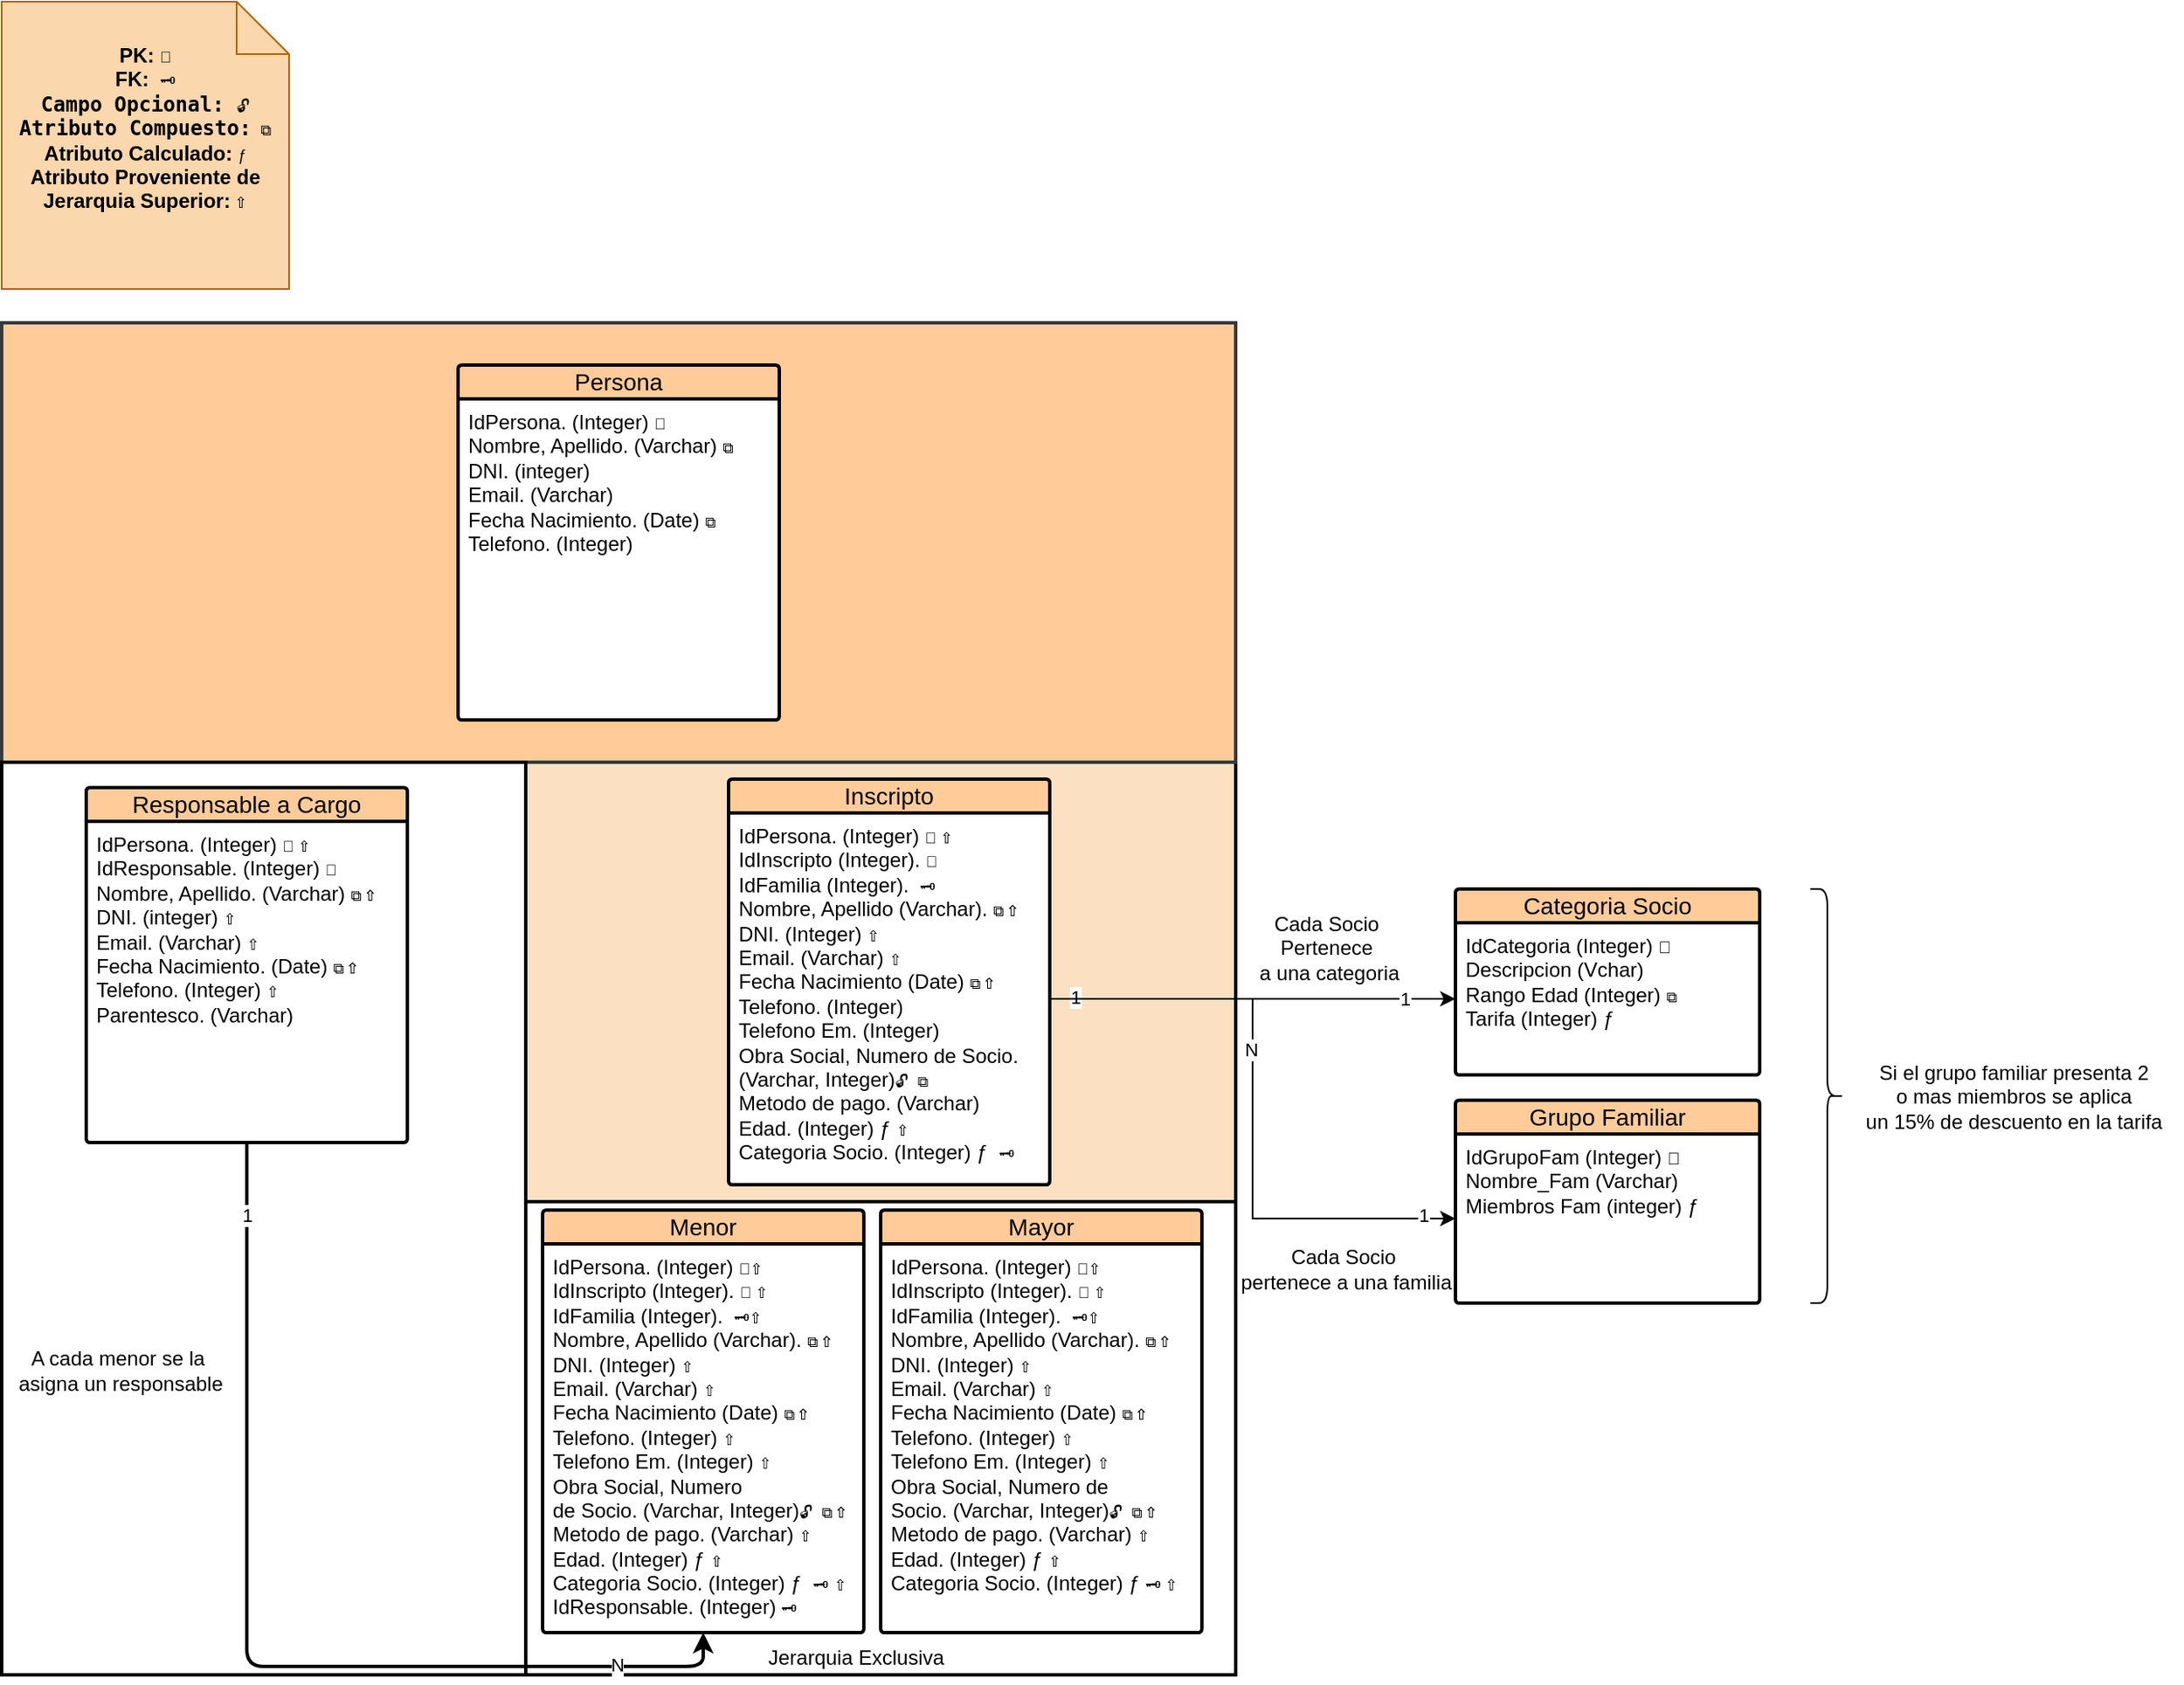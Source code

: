 <mxfile version="27.0.2">
  <diagram name="Página-1" id="DZx7SK09K_esOjIXITz1">
    <mxGraphModel dx="1992" dy="2072" grid="1" gridSize="10" guides="1" tooltips="1" connect="1" arrows="1" fold="1" page="1" pageScale="1" pageWidth="1200" pageHeight="1600" math="0" shadow="0">
      <root>
        <mxCell id="0" />
        <mxCell id="1" parent="0" />
        <mxCell id="yBrq36ba2T_x7bs6eCfU-69" value="" style="rounded=0;whiteSpace=wrap;html=1;fillColor=light-dark(#fbe1c1, #4b2d08);strokeColor=default;strokeWidth=2;" vertex="1" parent="1">
          <mxGeometry x="-150" y="-70" width="420" height="480" as="geometry" />
        </mxCell>
        <mxCell id="yBrq36ba2T_x7bs6eCfU-34" value="&lt;div&gt;&lt;b&gt;PK:&amp;nbsp;&lt;/b&gt;&lt;span style=&quot;font-size: 9px; text-align: left;&quot;&gt;🔑&lt;/span&gt;&lt;b&gt;&lt;br&gt;FK:&amp;nbsp;&lt;/b&gt;&lt;span style=&quot;background-color: transparent; color: light-dark(rgb(0, 0, 0), rgb(255, 255, 255)); text-align: left;&quot;&gt;&amp;nbsp;&lt;/span&gt;&lt;span style=&quot;background-color: transparent; color: light-dark(rgb(0, 0, 0), rgb(255, 255, 255)); text-wrap-mode: nowrap;&quot;&gt;&lt;font style=&quot;font-size: 9px;&quot;&gt;🗝️&lt;/font&gt;&lt;/span&gt;&lt;/div&gt;&lt;div&gt;&lt;span style=&quot;font-family: monospace;&quot;&gt;&lt;font&gt;&lt;b&gt;Campo Opcional:&amp;nbsp;&lt;/b&gt;&lt;/font&gt;&lt;font style=&quot;font-size: 9px;&quot;&gt;🔓&lt;/font&gt;&lt;/span&gt;&lt;span style=&quot;background-color: transparent; color: light-dark(rgb(0, 0, 0), rgb(255, 255, 255)); text-wrap-mode: nowrap;&quot;&gt;&lt;font style=&quot;font-size: 9px;&quot;&gt;&lt;/font&gt;&lt;/span&gt;&lt;/div&gt;&lt;div&gt;&lt;span style=&quot;font-family: monospace;&quot;&gt;&lt;b&gt;&lt;font&gt;Atributo Compuesto:&lt;/font&gt;&lt;font style=&quot;font-size: 9px;&quot;&gt;&amp;nbsp;&lt;/font&gt;&lt;/b&gt;&lt;/span&gt;&lt;span style=&quot;background-color: transparent; color: light-dark(rgb(0, 0, 0), rgb(255, 255, 255));&quot;&gt;&lt;font style=&quot;font-size: 9px;&quot;&gt;⧉&lt;/font&gt;&lt;/span&gt;&lt;/div&gt;&lt;div&gt;&lt;span style=&quot;background-color: transparent; color: light-dark(rgb(0, 0, 0), rgb(255, 255, 255));&quot;&gt;&lt;font&gt;&lt;b&gt;Atributo Calculado:&amp;nbsp;&lt;/b&gt;&lt;/font&gt;&lt;/span&gt;&lt;span style=&quot;background-color: transparent; color: light-dark(rgb(0, 0, 0), rgb(255, 255, 255));&quot;&gt;&lt;font style=&quot;font-size: 9px;&quot;&gt;ƒ&lt;/font&gt;&lt;/span&gt;&lt;/div&gt;&lt;div&gt;&lt;span style=&quot;background-color: transparent; color: light-dark(rgb(0, 0, 0), rgb(255, 255, 255));&quot;&gt;&lt;font&gt;&lt;b&gt;Atributo Proveniente de Jerarquia Superior:&lt;/b&gt;&lt;/font&gt;&lt;font style=&quot;font-size: 9px;&quot;&gt;&amp;nbsp;&lt;/font&gt;&lt;/span&gt;&lt;span style=&quot;background-color: transparent; color: light-dark(rgb(0, 0, 0), rgb(255, 255, 255));&quot;&gt;&lt;font style=&quot;font-size: 9px;&quot;&gt;⇧&lt;/font&gt;&lt;/span&gt;&lt;/div&gt;&lt;div&gt;&lt;table&gt;&lt;tbody&gt;&lt;tr data-end=&quot;868&quot; data-start=&quot;762&quot;&gt;&lt;td data-col-size=&quot;sm&quot; data-end=&quot;773&quot; data-start=&quot;762&quot;&gt;&lt;br&gt;&lt;/td&gt;&lt;/tr&gt;&lt;/tbody&gt;&lt;/table&gt;&lt;/div&gt;" style="shape=note;size=31;whiteSpace=wrap;html=1;fillColor=#fad7ac;strokeColor=#b46504;" vertex="1" parent="1">
          <mxGeometry x="-460" y="-520" width="170" height="170" as="geometry" />
        </mxCell>
        <mxCell id="yBrq36ba2T_x7bs6eCfU-58" value="Categoria Socio" style="swimlane;childLayout=stackLayout;horizontal=1;startSize=20;horizontalStack=0;rounded=1;fontSize=14;fontStyle=0;strokeWidth=2;resizeParent=0;resizeLast=1;shadow=0;dashed=0;align=center;arcSize=4;whiteSpace=wrap;html=1;perimeterSpacing=0;strokeColor=#000000;fillColor=#FFCC99;fillStyle=auto;gradientColor=none;swimlaneFillColor=#FFFFFF;" vertex="1" parent="1">
          <mxGeometry x="400" y="5" width="180" height="110" as="geometry" />
        </mxCell>
        <mxCell id="yBrq36ba2T_x7bs6eCfU-59" value="&lt;div&gt;IdCategoria (Integer)&amp;nbsp;&lt;span style=&quot;background-color: transparent; color: light-dark(rgb(0, 0, 0), rgb(255, 255, 255));&quot;&gt;&lt;font style=&quot;font-size: 10px;&quot;&gt;🔑&lt;/font&gt;&lt;/span&gt;&lt;/div&gt;&lt;div&gt;&lt;span style=&quot;background-color: transparent; color: light-dark(rgb(0, 0, 0), rgb(255, 255, 255));&quot;&gt;&lt;font&gt;Descripcion (Vchar)&lt;/font&gt;&lt;/span&gt;&lt;/div&gt;&lt;div&gt;&lt;span style=&quot;background-color: transparent; color: light-dark(rgb(0, 0, 0), rgb(255, 255, 255));&quot;&gt;&lt;font&gt;Rango Edad (Integer)&amp;nbsp;&lt;/font&gt;&lt;/span&gt;&lt;span style=&quot;font-size: 9px; text-align: center; background-color: transparent; color: light-dark(rgb(0, 0, 0), rgb(255, 255, 255));&quot;&gt;⧉&lt;/span&gt;&lt;/div&gt;&lt;div&gt;&lt;span style=&quot;text-align: center; background-color: transparent; color: light-dark(rgb(0, 0, 0), rgb(255, 255, 255));&quot;&gt;&lt;font&gt;Tarifa (Integer)&amp;nbsp;&lt;/font&gt;&lt;/span&gt;&lt;span style=&quot;background-color: transparent; color: light-dark(rgb(0, 0, 0), rgb(255, 255, 255));&quot;&gt;ƒ&amp;nbsp;&lt;/span&gt;&lt;span style=&quot;background-color: transparent; color: light-dark(rgb(0, 0, 0), rgb(255, 255, 255));&quot;&gt;&amp;nbsp;&lt;/span&gt;&lt;/div&gt;" style="align=left;strokeColor=none;fillColor=none;spacingLeft=4;spacingRight=4;fontSize=12;verticalAlign=top;resizable=0;rotatable=0;part=1;html=1;whiteSpace=wrap;" vertex="1" parent="yBrq36ba2T_x7bs6eCfU-58">
          <mxGeometry y="20" width="180" height="90" as="geometry" />
        </mxCell>
        <mxCell id="yBrq36ba2T_x7bs6eCfU-31" value="Inscripto" style="swimlane;childLayout=stackLayout;horizontal=1;startSize=20;horizontalStack=0;rounded=1;fontSize=14;fontStyle=0;strokeWidth=2;resizeParent=0;resizeLast=1;shadow=0;dashed=0;align=center;arcSize=4;whiteSpace=wrap;html=1;perimeterSpacing=0;strokeColor=#000000;fillColor=#FFCC99;fillStyle=auto;gradientColor=none;swimlaneFillColor=#FFFFFF;" vertex="1" parent="1">
          <mxGeometry x="-30" y="-60" width="190" height="240" as="geometry" />
        </mxCell>
        <mxCell id="yBrq36ba2T_x7bs6eCfU-32" value="&lt;div style=&quot;&quot;&gt;IdPersona. (Integer)&lt;b&gt;&amp;nbsp;&lt;/b&gt;&lt;span style=&quot;color: light-dark(rgb(0, 0, 0), rgb(255, 255, 255)); background-color: transparent; font-size: 9px;&quot;&gt;🔑&amp;nbsp;&lt;/span&gt;&lt;span style=&quot;background-color: transparent; color: light-dark(rgb(0, 0, 0), rgb(255, 255, 255));&quot;&gt;&lt;/span&gt;&lt;span style=&quot;font-size: 9px; text-align: center; background-color: transparent; color: light-dark(rgb(0, 0, 0), rgb(255, 255, 255));&quot;&gt;⇧&lt;/span&gt;&lt;/div&gt;&lt;div style=&quot;&quot;&gt;&lt;span style=&quot;background-color: transparent; color: light-dark(rgb(0, 0, 0), rgb(255, 255, 255));&quot;&gt;IdInscripto (Integer)&lt;/span&gt;&lt;span style=&quot;background-color: transparent; color: light-dark(rgb(0, 0, 0), rgb(255, 255, 255));&quot;&gt;.&amp;nbsp;&lt;/span&gt;&lt;font style=&quot;background-color: transparent; color: light-dark(rgb(0, 0, 0), rgb(255, 255, 255)); font-size: 9px;&quot;&gt;🔑&lt;/font&gt;&lt;/div&gt;&lt;div style=&quot;&quot;&gt;&lt;font style=&quot;background-color: transparent; color: light-dark(rgb(0, 0, 0), rgb(255, 255, 255));&quot;&gt;IdFamilia (Integer).&amp;nbsp;&lt;/font&gt;&lt;span style=&quot;background-color: transparent; color: light-dark(rgb(0, 0, 0), rgb(255, 255, 255));&quot;&gt;&amp;nbsp;&lt;/span&gt;&lt;span style=&quot;background-color: transparent; color: light-dark(rgb(0, 0, 0), rgb(255, 255, 255)); text-wrap-mode: nowrap; text-align: center;&quot;&gt;&lt;font style=&quot;font-size: 9px;&quot;&gt;🗝️&lt;/font&gt;&lt;/span&gt;&lt;/div&gt;Nombre, Apellido (Varchar).&amp;nbsp;&lt;span style=&quot;font-size: 9px; text-align: center;&quot;&gt;⧉&amp;nbsp;&lt;/span&gt;&lt;span style=&quot;font-size: 9px; text-align: center;&quot;&gt;⇧&lt;/span&gt;&lt;div&gt;DNI. (Integer)&amp;nbsp;&lt;span style=&quot;font-size: 9px; text-align: center; background-color: transparent; color: light-dark(rgb(0, 0, 0), rgb(255, 255, 255));&quot;&gt;⇧&lt;/span&gt;&lt;/div&gt;&lt;div&gt;Email. (Varchar)&amp;nbsp;&lt;span style=&quot;font-size: 9px; text-align: center; background-color: transparent; color: light-dark(rgb(0, 0, 0), rgb(255, 255, 255));&quot;&gt;⇧&lt;/span&gt;&lt;/div&gt;&lt;div&gt;Fecha Nacimiento (Date)&amp;nbsp;&lt;span style=&quot;font-size: 9px; text-align: center; background-color: transparent; color: light-dark(rgb(0, 0, 0), rgb(255, 255, 255));&quot;&gt;⧉&amp;nbsp;&lt;/span&gt;&lt;span style=&quot;font-size: 9px; text-align: center; background-color: transparent; color: light-dark(rgb(0, 0, 0), rgb(255, 255, 255));&quot;&gt;⇧&lt;/span&gt;&lt;/div&gt;&lt;div&gt;Telefono. (Integer)&lt;br&gt;Telefono Em. (Integer)&amp;nbsp;&lt;/div&gt;&lt;div&gt;Obra Social, Numero de Socio. (Varchar, Integer)&lt;span style=&quot;font-family: monospace; font-size: 9px; text-align: center; background-color: transparent; color: light-dark(rgb(0, 0, 0), rgb(255, 255, 255));&quot;&gt;🔓&amp;nbsp;&lt;/span&gt;&lt;span style=&quot;font-size: 9px; text-align: center; background-color: transparent; color: light-dark(rgb(0, 0, 0), rgb(255, 255, 255));&quot;&gt;⧉&amp;nbsp;&lt;/span&gt;&lt;/div&gt;&lt;div&gt;Metodo de pago. (Varchar)&amp;nbsp;&lt;/div&gt;&lt;div&gt;Edad. (Integer)&amp;nbsp;&lt;span style=&quot;background-color: transparent; color: light-dark(rgb(0, 0, 0), rgb(255, 255, 255));&quot;&gt;ƒ&amp;nbsp;&lt;/span&gt;&lt;span style=&quot;font-size: 9px; text-align: center; background-color: transparent; color: light-dark(rgb(0, 0, 0), rgb(255, 255, 255));&quot;&gt;⇧&lt;/span&gt;&lt;/div&gt;&lt;div&gt;Categoria Socio. (Integer)&amp;nbsp;&lt;span style=&quot;background-color: transparent; color: light-dark(rgb(0, 0, 0), rgb(255, 255, 255));&quot;&gt;ƒ&amp;nbsp;&lt;/span&gt;&lt;span style=&quot;background-color: transparent; color: light-dark(rgb(0, 0, 0), rgb(255, 255, 255));&quot;&gt;&amp;nbsp;&lt;/span&gt;&lt;span style=&quot;background-color: transparent; color: light-dark(rgb(0, 0, 0), rgb(255, 255, 255)); text-wrap-mode: nowrap; text-align: center;&quot;&gt;&lt;font style=&quot;font-size: 9px;&quot;&gt;🗝️&lt;/font&gt;&lt;/span&gt;&lt;/div&gt;&lt;div&gt;&lt;br&gt;&lt;/div&gt;&lt;div&gt;&lt;br&gt;&lt;/div&gt;" style="align=left;strokeColor=none;fillColor=none;spacingLeft=4;spacingRight=4;fontSize=12;verticalAlign=top;resizable=0;rotatable=0;part=1;html=1;whiteSpace=wrap;" vertex="1" parent="yBrq36ba2T_x7bs6eCfU-31">
          <mxGeometry y="20" width="190" height="220" as="geometry" />
        </mxCell>
        <mxCell id="yBrq36ba2T_x7bs6eCfU-71" value="" style="rounded=0;whiteSpace=wrap;html=1;strokeWidth=2;perimeterSpacing=0;" vertex="1" parent="1">
          <mxGeometry x="-150" y="190" width="420" height="280" as="geometry" />
        </mxCell>
        <mxCell id="yBrq36ba2T_x7bs6eCfU-72" value="Menor" style="swimlane;childLayout=stackLayout;horizontal=1;startSize=20;horizontalStack=0;rounded=1;fontSize=14;fontStyle=0;strokeWidth=2;resizeParent=0;resizeLast=1;shadow=0;dashed=0;align=center;arcSize=4;whiteSpace=wrap;html=1;perimeterSpacing=0;strokeColor=#000000;fillColor=#FFCC99;fillStyle=auto;gradientColor=none;swimlaneFillColor=#FFFFFF;" vertex="1" parent="1">
          <mxGeometry x="-140" y="195" width="190" height="250" as="geometry" />
        </mxCell>
        <mxCell id="yBrq36ba2T_x7bs6eCfU-73" value="&lt;div&gt;IdPersona. (Integer)&lt;b&gt;&amp;nbsp;&lt;/b&gt;&lt;span style=&quot;font-size: 9px; background-color: transparent; color: light-dark(rgb(0, 0, 0), rgb(255, 255, 255));&quot;&gt;🔑&lt;/span&gt;&lt;span style=&quot;background-color: transparent; color: light-dark(rgb(0, 0, 0), rgb(255, 255, 255)); font-size: 9px; text-align: center;&quot;&gt;⇧&lt;/span&gt;&lt;/div&gt;&lt;div&gt;&lt;span style=&quot;color: rgba(0, 0, 0, 0); font-family: monospace; font-size: 0px; text-wrap-mode: nowrap; background-color: transparent;&quot;&gt;%3CmxGraphModel%3E%3Croot%3E%3CmxCell%20id%3D%220%22%2F%3E%3CmxCell%20id%3D%221%22%20parent%3D%220%22%2F%3E%3CmxCell%20id%3D%222%22%20value%3D%22%22%20style%3D%22rounded%3D0%3BwhiteSpace%3Dwrap%3Bhtml%3D1%3B%22%20vertex%3D%221%22%20parent%3D%221%22%3E%3CmxGeometry%20x%3D%22310%22%20y%3D%22310%22%20width%3D%22190%22%20height%3D%2210%22%20as%3D%22geometry%22%2F%3E%3C%2FmxCell%3E%3C%2Froot%3E%3C%2FmxGraphModel%3&lt;/span&gt;&lt;span style=&quot;background-color: transparent; color: light-dark(rgb(0, 0, 0), rgb(255, 255, 255));&quot;&gt;IdInscripto (Integer)&lt;/span&gt;&lt;span style=&quot;background-color: transparent; color: light-dark(rgb(0, 0, 0), rgb(255, 255, 255));&quot;&gt;.&amp;nbsp;&lt;/span&gt;&lt;font style=&quot;background-color: transparent; color: light-dark(rgb(0, 0, 0), rgb(255, 255, 255)); font-size: 9px;&quot;&gt;🔑&amp;nbsp;&lt;/font&gt;&lt;span style=&quot;background-color: transparent; color: light-dark(rgb(0, 0, 0), rgb(255, 255, 255)); font-size: 9px; text-align: center;&quot;&gt;⇧&lt;/span&gt;&lt;/div&gt;&lt;div&gt;&lt;div&gt;&lt;font style=&quot;background-color: transparent; color: light-dark(rgb(0, 0, 0), rgb(255, 255, 255));&quot;&gt;IdFamilia (Integer).&amp;nbsp;&lt;/font&gt;&lt;span style=&quot;background-color: transparent; color: light-dark(rgb(0, 0, 0), rgb(255, 255, 255));&quot;&gt;&amp;nbsp;&lt;/span&gt;&lt;span style=&quot;background-color: transparent; color: light-dark(rgb(0, 0, 0), rgb(255, 255, 255)); text-wrap-mode: nowrap; text-align: center;&quot;&gt;&lt;font style=&quot;font-size: 9px;&quot;&gt;🗝️&lt;/font&gt;&lt;/span&gt;&lt;span style=&quot;font-size: 9px; text-align: center; background-color: transparent; color: light-dark(rgb(0, 0, 0), rgb(255, 255, 255));&quot;&gt;⇧&lt;/span&gt;&lt;/div&gt;&lt;/div&gt;Nombre, Apellido (Varchar).&amp;nbsp;&lt;span style=&quot;background-color: transparent; color: light-dark(rgb(0, 0, 0), rgb(255, 255, 255)); font-size: 9px; text-align: center;&quot;&gt;⧉&amp;nbsp;&lt;/span&gt;&lt;span style=&quot;background-color: transparent; color: light-dark(rgb(0, 0, 0), rgb(255, 255, 255)); font-size: 9px; text-align: center;&quot;&gt;⇧&lt;/span&gt;&lt;div&gt;&lt;div&gt;DNI. (Integer)&amp;nbsp;&lt;span style=&quot;font-size: 9px; text-align: center; background-color: transparent; color: light-dark(rgb(0, 0, 0), rgb(255, 255, 255));&quot;&gt;⇧&lt;/span&gt;&lt;/div&gt;&lt;div&gt;Email. (Varchar)&amp;nbsp;&lt;span style=&quot;font-size: 9px; text-align: center; background-color: transparent; color: light-dark(rgb(0, 0, 0), rgb(255, 255, 255));&quot;&gt;⇧&lt;/span&gt;&lt;/div&gt;&lt;div&gt;Fecha Nacimiento (Date)&amp;nbsp;&lt;span style=&quot;font-size: 9px; text-align: center; background-color: transparent; color: light-dark(rgb(0, 0, 0), rgb(255, 255, 255));&quot;&gt;⧉&amp;nbsp;&lt;/span&gt;&lt;span style=&quot;font-size: 9px; text-align: center; background-color: transparent; color: light-dark(rgb(0, 0, 0), rgb(255, 255, 255));&quot;&gt;⇧&lt;/span&gt;&lt;/div&gt;&lt;div&gt;Telefono. (Integer)&amp;nbsp;&lt;span style=&quot;font-size: 9px; text-align: center;&quot;&gt;⇧&lt;/span&gt;&lt;br&gt;Telefono Em. (Integer)&amp;nbsp;&lt;span style=&quot;font-size: 9px; text-align: center; background-color: transparent; color: light-dark(rgb(0, 0, 0), rgb(255, 255, 255));&quot;&gt;⇧&lt;/span&gt;&lt;/div&gt;&lt;div&gt;Obra Social, Numero de&amp;nbsp;&lt;span style=&quot;background-color: transparent; color: light-dark(rgb(0, 0, 0), rgb(255, 255, 255));&quot;&gt;Socio.&amp;nbsp;&lt;/span&gt;&lt;span style=&quot;background-color: transparent; color: light-dark(rgb(0, 0, 0), rgb(255, 255, 255));&quot;&gt;(Varchar, Integer)&lt;/span&gt;&lt;span style=&quot;background-color: transparent; color: light-dark(rgb(0, 0, 0), rgb(255, 255, 255)); font-family: monospace; font-size: 9px; text-align: center;&quot;&gt;🔓&amp;nbsp;&lt;/span&gt;&lt;span style=&quot;background-color: transparent; color: light-dark(rgb(0, 0, 0), rgb(255, 255, 255)); font-size: 9px; text-align: center;&quot;&gt;⧉&amp;nbsp;&lt;/span&gt;&lt;span style=&quot;background-color: transparent; color: light-dark(rgb(0, 0, 0), rgb(255, 255, 255)); font-size: 9px; text-align: center;&quot;&gt;⇧&lt;/span&gt;&lt;/div&gt;&lt;div&gt;Metodo de pago. (Varchar)&amp;nbsp;&lt;span style=&quot;font-size: 9px; text-align: center; background-color: transparent; color: light-dark(rgb(0, 0, 0), rgb(255, 255, 255));&quot;&gt;⇧&lt;/span&gt;&lt;/div&gt;&lt;div&gt;Edad. (Integer)&amp;nbsp;&lt;span style=&quot;background-color: transparent; color: light-dark(rgb(0, 0, 0), rgb(255, 255, 255));&quot;&gt;ƒ&amp;nbsp;&lt;/span&gt;&lt;span style=&quot;font-size: 9px; text-align: center; background-color: transparent; color: light-dark(rgb(0, 0, 0), rgb(255, 255, 255));&quot;&gt;⇧&lt;/span&gt;&lt;/div&gt;&lt;div&gt;Categoria Socio. (Integer)&amp;nbsp;&lt;span style=&quot;background-color: transparent; color: light-dark(rgb(0, 0, 0), rgb(255, 255, 255));&quot;&gt;ƒ&amp;nbsp;&lt;/span&gt;&lt;span style=&quot;background-color: transparent; color: light-dark(rgb(0, 0, 0), rgb(255, 255, 255));&quot;&gt;&amp;nbsp;&lt;/span&gt;&lt;span style=&quot;background-color: transparent; color: light-dark(rgb(0, 0, 0), rgb(255, 255, 255)); text-wrap-mode: nowrap; text-align: center;&quot;&gt;&lt;font style=&quot;font-size: 9px;&quot;&gt;🗝️&lt;/font&gt;&lt;/span&gt;&lt;span style=&quot;background-color: transparent; color: light-dark(rgb(0, 0, 0), rgb(255, 255, 255));&quot;&gt;&amp;nbsp;&lt;/span&gt;&lt;span style=&quot;background-color: transparent; color: light-dark(rgb(0, 0, 0), rgb(255, 255, 255)); font-size: 9px; text-align: center;&quot;&gt;⇧&lt;/span&gt;&lt;/div&gt;&lt;div&gt;IdResponsable. (Integer)&amp;nbsp;&lt;span style=&quot;text-wrap-mode: nowrap; text-align: center;&quot;&gt;&lt;font style=&quot;font-size: 9px;&quot;&gt;🗝️&lt;/font&gt;&lt;/span&gt;&lt;br&gt;&lt;/div&gt;&lt;div&gt;&lt;br&gt;&lt;/div&gt;&lt;/div&gt;" style="align=left;strokeColor=none;fillColor=none;spacingLeft=4;spacingRight=4;fontSize=12;verticalAlign=top;resizable=0;rotatable=0;part=1;html=1;whiteSpace=wrap;" vertex="1" parent="yBrq36ba2T_x7bs6eCfU-72">
          <mxGeometry y="20" width="190" height="230" as="geometry" />
        </mxCell>
        <mxCell id="yBrq36ba2T_x7bs6eCfU-75" value="Mayor" style="swimlane;childLayout=stackLayout;horizontal=1;startSize=20;horizontalStack=0;rounded=1;fontSize=14;fontStyle=0;strokeWidth=2;resizeParent=0;resizeLast=1;shadow=0;dashed=0;align=center;arcSize=4;whiteSpace=wrap;html=1;perimeterSpacing=0;strokeColor=#000000;fillColor=#FFCC99;fillStyle=auto;gradientColor=none;swimlaneFillColor=#FFFFFF;" vertex="1" parent="1">
          <mxGeometry x="60" y="195" width="190" height="250" as="geometry" />
        </mxCell>
        <mxCell id="yBrq36ba2T_x7bs6eCfU-76" value="&lt;div style=&quot;&quot;&gt;IdPersona. (Integer)&lt;b&gt;&amp;nbsp;&lt;/b&gt;&lt;span style=&quot;color: light-dark(rgb(0, 0, 0), rgb(255, 255, 255)); background-color: transparent; font-size: 9px;&quot;&gt;🔑&lt;/span&gt;&lt;span style=&quot;color: light-dark(rgb(0, 0, 0), rgb(255, 255, 255)); background-color: transparent; font-size: 9px; text-align: center;&quot;&gt;⇧&lt;/span&gt;&lt;span style=&quot;background-color: transparent; color: light-dark(rgb(0, 0, 0), rgb(255, 255, 255));&quot;&gt;&lt;/span&gt;&lt;/div&gt;&lt;div style=&quot;&quot;&gt;&lt;span style=&quot;background-color: transparent; color: light-dark(rgb(0, 0, 0), rgb(255, 255, 255));&quot;&gt;IdInscripto (Integer)&lt;/span&gt;&lt;span style=&quot;background-color: transparent; color: light-dark(rgb(0, 0, 0), rgb(255, 255, 255));&quot;&gt;.&amp;nbsp;&lt;/span&gt;&lt;font style=&quot;background-color: transparent; color: light-dark(rgb(0, 0, 0), rgb(255, 255, 255)); font-size: 9px;&quot;&gt;🔑&amp;nbsp;&lt;/font&gt;&lt;span style=&quot;font-size: 9px; text-align: center; background-color: transparent; color: light-dark(rgb(0, 0, 0), rgb(255, 255, 255));&quot;&gt;⇧&lt;/span&gt;&lt;/div&gt;&lt;div style=&quot;&quot;&gt;&lt;div&gt;&lt;font style=&quot;background-color: transparent; color: light-dark(rgb(0, 0, 0), rgb(255, 255, 255));&quot;&gt;IdFamilia (Integer).&amp;nbsp;&lt;/font&gt;&lt;span style=&quot;background-color: transparent; color: light-dark(rgb(0, 0, 0), rgb(255, 255, 255));&quot;&gt;&amp;nbsp;&lt;/span&gt;&lt;span style=&quot;background-color: transparent; color: light-dark(rgb(0, 0, 0), rgb(255, 255, 255)); text-wrap-mode: nowrap; text-align: center;&quot;&gt;&lt;font style=&quot;font-size: 9px;&quot;&gt;🗝️&lt;/font&gt;&lt;/span&gt;&lt;span style=&quot;font-size: 9px; text-align: center; background-color: transparent; color: light-dark(rgb(0, 0, 0), rgb(255, 255, 255));&quot;&gt;⇧&lt;/span&gt;&lt;/div&gt;&lt;/div&gt;Nombre, Apellido (Varchar).&amp;nbsp;&lt;span style=&quot;background-color: transparent; color: light-dark(rgb(0, 0, 0), rgb(255, 255, 255)); font-size: 9px; text-align: center;&quot;&gt;⧉&amp;nbsp;&lt;/span&gt;&lt;span style=&quot;background-color: transparent; color: light-dark(rgb(0, 0, 0), rgb(255, 255, 255)); font-size: 9px; text-align: center;&quot;&gt;⇧&lt;/span&gt;&lt;div&gt;&lt;div&gt;DNI. (Integer)&amp;nbsp;&lt;span style=&quot;font-size: 9px; text-align: center; background-color: transparent; color: light-dark(rgb(0, 0, 0), rgb(255, 255, 255));&quot;&gt;⇧&lt;/span&gt;&lt;/div&gt;&lt;div&gt;Email. (Varchar)&amp;nbsp;&lt;span style=&quot;font-size: 9px; text-align: center; background-color: transparent; color: light-dark(rgb(0, 0, 0), rgb(255, 255, 255));&quot;&gt;⇧&lt;/span&gt;&lt;/div&gt;&lt;div&gt;Fecha Nacimiento (Date)&amp;nbsp;&lt;span style=&quot;font-size: 9px; text-align: center; background-color: transparent; color: light-dark(rgb(0, 0, 0), rgb(255, 255, 255));&quot;&gt;⧉&amp;nbsp;&lt;/span&gt;&lt;span style=&quot;font-size: 9px; text-align: center; background-color: transparent; color: light-dark(rgb(0, 0, 0), rgb(255, 255, 255));&quot;&gt;⇧&lt;/span&gt;&lt;/div&gt;&lt;div&gt;Telefono. (Integer)&amp;nbsp;&lt;span style=&quot;font-size: 9px; text-align: center;&quot;&gt;⇧&lt;/span&gt;&lt;br&gt;Telefono Em. (Integer)&amp;nbsp;&lt;span style=&quot;font-size: 9px; text-align: center; background-color: transparent; color: light-dark(rgb(0, 0, 0), rgb(255, 255, 255));&quot;&gt;⇧&lt;/span&gt;&lt;/div&gt;&lt;div&gt;Obra Social, Numero de Socio.&amp;nbsp;&lt;span style=&quot;background-color: transparent; color: light-dark(rgb(0, 0, 0), rgb(255, 255, 255));&quot;&gt;(Varchar, Integer)&lt;/span&gt;&lt;span style=&quot;background-color: transparent; color: light-dark(rgb(0, 0, 0), rgb(255, 255, 255)); font-family: monospace; font-size: 9px; text-align: center;&quot;&gt;🔓&amp;nbsp;&lt;/span&gt;&lt;span style=&quot;background-color: transparent; color: light-dark(rgb(0, 0, 0), rgb(255, 255, 255)); font-size: 9px; text-align: center;&quot;&gt;⧉&amp;nbsp;&lt;/span&gt;&lt;span style=&quot;background-color: transparent; color: light-dark(rgb(0, 0, 0), rgb(255, 255, 255)); font-size: 9px; text-align: center;&quot;&gt;⇧&lt;/span&gt;&lt;/div&gt;&lt;div&gt;Metodo de pago. (Varchar)&amp;nbsp;&lt;span style=&quot;font-size: 9px; text-align: center; background-color: transparent; color: light-dark(rgb(0, 0, 0), rgb(255, 255, 255));&quot;&gt;⇧&lt;/span&gt;&lt;/div&gt;&lt;div&gt;Edad. (Integer)&amp;nbsp;&lt;span style=&quot;background-color: transparent; color: light-dark(rgb(0, 0, 0), rgb(255, 255, 255));&quot;&gt;ƒ&amp;nbsp;&lt;/span&gt;&lt;span style=&quot;font-size: 9px; text-align: center; background-color: transparent; color: light-dark(rgb(0, 0, 0), rgb(255, 255, 255));&quot;&gt;⇧&lt;/span&gt;&lt;/div&gt;&lt;div&gt;Categoria Socio. (Integer)&amp;nbsp;&lt;span style=&quot;background-color: transparent; color: light-dark(rgb(0, 0, 0), rgb(255, 255, 255));&quot;&gt;ƒ&amp;nbsp;&lt;/span&gt;&lt;span style=&quot;background-color: transparent; color: light-dark(rgb(0, 0, 0), rgb(255, 255, 255)); text-wrap-mode: nowrap; text-align: center;&quot;&gt;&lt;font style=&quot;font-size: 9px;&quot;&gt;🗝️&amp;nbsp;&lt;/font&gt;&lt;/span&gt;&lt;span style=&quot;background-color: transparent; color: light-dark(rgb(0, 0, 0), rgb(255, 255, 255)); font-size: 9px; text-align: center;&quot;&gt;⇧&lt;/span&gt;&lt;/div&gt;&lt;div&gt;&lt;br&gt;&lt;/div&gt;&lt;div&gt;&lt;br&gt;&lt;/div&gt;&lt;/div&gt;" style="align=left;strokeColor=none;fillColor=none;spacingLeft=4;spacingRight=4;fontSize=12;verticalAlign=top;resizable=0;rotatable=0;part=1;html=1;whiteSpace=wrap;" vertex="1" parent="yBrq36ba2T_x7bs6eCfU-75">
          <mxGeometry y="20" width="190" height="230" as="geometry" />
        </mxCell>
        <mxCell id="yBrq36ba2T_x7bs6eCfU-78" value="" style="rounded=0;whiteSpace=wrap;html=1;fillColor=#ffcc99;strokeColor=#36393d;gradientColor=none;strokeWidth=2;" vertex="1" parent="1">
          <mxGeometry x="-460" y="-330" width="730" height="260" as="geometry" />
        </mxCell>
        <mxCell id="yBrq36ba2T_x7bs6eCfU-79" value="" style="rounded=0;whiteSpace=wrap;html=1;strokeWidth=2;perimeterSpacing=0;" vertex="1" parent="1">
          <mxGeometry x="-460" y="-70" width="310" height="540" as="geometry" />
        </mxCell>
        <mxCell id="yBrq36ba2T_x7bs6eCfU-38" value="Responsable a Cargo" style="swimlane;childLayout=stackLayout;horizontal=1;startSize=20;horizontalStack=0;rounded=1;fontSize=14;fontStyle=0;strokeWidth=2;resizeParent=0;resizeLast=1;shadow=0;dashed=0;align=center;arcSize=4;whiteSpace=wrap;html=1;perimeterSpacing=0;strokeColor=#000000;fillColor=#FFCC99;fillStyle=auto;gradientColor=none;swimlaneFillColor=#FFFFFF;" vertex="1" parent="1">
          <mxGeometry x="-410" y="-55" width="190" height="210" as="geometry" />
        </mxCell>
        <mxCell id="yBrq36ba2T_x7bs6eCfU-39" value="&lt;div&gt;IdPersona. (Integer)&lt;b&gt;&amp;nbsp;&lt;/b&gt;&lt;span style=&quot;color: light-dark(rgb(0, 0, 0), rgb(255, 255, 255)); background-color: transparent; font-size: 9px;&quot;&gt;🔑&amp;nbsp;&lt;/span&gt;&lt;span style=&quot;font-size: 9px; text-align: center;&quot;&gt;⇧&lt;/span&gt;&lt;br&gt;IdResponsable. (Integer)&lt;b&gt;&amp;nbsp;&lt;/b&gt;&lt;span style=&quot;font-size: 9px; background-color: transparent; color: light-dark(rgb(0, 0, 0), rgb(255, 255, 255));&quot;&gt;🔑&lt;/span&gt;&lt;/div&gt;Nombre, Apellido. (Varchar)&amp;nbsp;&lt;span style=&quot;font-size: 9px; text-align: center;&quot;&gt;⧉&amp;nbsp;&lt;/span&gt;&lt;span style=&quot;font-size: 9px; text-align: center;&quot;&gt;⇧&lt;/span&gt;&lt;div&gt;DNI. (integer)&amp;nbsp;&lt;span style=&quot;font-size: 9px; text-align: center;&quot;&gt;⇧&lt;/span&gt;&lt;br&gt;&lt;div&gt;Email. (Varchar)&amp;nbsp;&lt;span style=&quot;font-size: 9px; text-align: center; background-color: transparent; color: light-dark(rgb(0, 0, 0), rgb(255, 255, 255));&quot;&gt;⇧&lt;/span&gt;&lt;/div&gt;&lt;div&gt;Fecha Nacimiento. (Date)&amp;nbsp;&lt;span style=&quot;font-size: 9px; text-align: center; background-color: transparent; color: light-dark(rgb(0, 0, 0), rgb(255, 255, 255));&quot;&gt;⧉&amp;nbsp;&lt;/span&gt;&lt;span style=&quot;font-size: 9px; text-align: center; background-color: transparent; color: light-dark(rgb(0, 0, 0), rgb(255, 255, 255));&quot;&gt;⇧&lt;/span&gt;&lt;/div&gt;&lt;div&gt;Telefono. (Integer)&amp;nbsp;&lt;span style=&quot;font-size: 9px; text-align: center; background-color: transparent; color: light-dark(rgb(0, 0, 0), rgb(255, 255, 255));&quot;&gt;⇧&lt;/span&gt;&lt;/div&gt;&lt;div&gt;Parentesco. (Varchar)&lt;/div&gt;&lt;div&gt;&lt;br&gt;&lt;/div&gt;&lt;div&gt;&lt;br&gt;&lt;/div&gt;&lt;/div&gt;" style="align=left;strokeColor=none;fillColor=none;spacingLeft=4;spacingRight=4;fontSize=12;verticalAlign=top;resizable=0;rotatable=0;part=1;html=1;whiteSpace=wrap;" vertex="1" parent="yBrq36ba2T_x7bs6eCfU-38">
          <mxGeometry y="20" width="190" height="190" as="geometry" />
        </mxCell>
        <mxCell id="yBrq36ba2T_x7bs6eCfU-80" value="Persona" style="swimlane;childLayout=stackLayout;horizontal=1;startSize=20;horizontalStack=0;rounded=1;fontSize=14;fontStyle=0;strokeWidth=2;resizeParent=0;resizeLast=1;shadow=0;dashed=0;align=center;arcSize=4;whiteSpace=wrap;html=1;perimeterSpacing=0;strokeColor=#000000;fillColor=#FFCC99;fillStyle=auto;gradientColor=none;swimlaneFillColor=#FFFFFF;" vertex="1" parent="1">
          <mxGeometry x="-190" y="-305" width="190" height="210" as="geometry" />
        </mxCell>
        <mxCell id="yBrq36ba2T_x7bs6eCfU-81" value="&lt;div&gt;IdPersona. (Integer)&lt;b&gt;&amp;nbsp;&lt;/b&gt;&lt;span style=&quot;font-size: 9px; background-color: transparent; color: light-dark(rgb(0, 0, 0), rgb(255, 255, 255));&quot;&gt;🔑&lt;/span&gt;&lt;/div&gt;Nombre, Apellido. (Varchar)&amp;nbsp;&lt;span style=&quot;font-size: 9px; text-align: center;&quot;&gt;⧉&lt;/span&gt;&lt;div&gt;DNI. (integer)&lt;br&gt;&lt;div&gt;Email. (Varchar)&lt;/div&gt;&lt;div&gt;Fecha Nacimiento. (Date)&amp;nbsp;&lt;span style=&quot;font-size: 9px; text-align: center; background-color: transparent; color: light-dark(rgb(0, 0, 0), rgb(255, 255, 255));&quot;&gt;⧉&lt;/span&gt;&lt;/div&gt;&lt;div&gt;Telefono. (Integer)&lt;/div&gt;&lt;div&gt;&lt;br&gt;&lt;/div&gt;&lt;div&gt;&lt;br&gt;&lt;/div&gt;&lt;/div&gt;" style="align=left;strokeColor=none;fillColor=none;spacingLeft=4;spacingRight=4;fontSize=12;verticalAlign=top;resizable=0;rotatable=0;part=1;html=1;whiteSpace=wrap;" vertex="1" parent="yBrq36ba2T_x7bs6eCfU-80">
          <mxGeometry y="20" width="190" height="190" as="geometry" />
        </mxCell>
        <mxCell id="yBrq36ba2T_x7bs6eCfU-83" style="rounded=1;orthogonalLoop=1;jettySize=auto;html=1;exitX=0.5;exitY=1;exitDx=0;exitDy=0;entryX=0.5;entryY=1;entryDx=0;entryDy=0;strokeWidth=2;elbow=vertical;edgeStyle=orthogonalEdgeStyle;" edge="1" parent="1" source="yBrq36ba2T_x7bs6eCfU-39" target="yBrq36ba2T_x7bs6eCfU-73">
          <mxGeometry relative="1" as="geometry" />
        </mxCell>
        <mxCell id="yBrq36ba2T_x7bs6eCfU-85" value="N" style="edgeLabel;html=1;align=center;verticalAlign=middle;resizable=0;points=[];" vertex="1" connectable="0" parent="yBrq36ba2T_x7bs6eCfU-83">
          <mxGeometry x="0.764" y="1" relative="1" as="geometry">
            <mxPoint as="offset" />
          </mxGeometry>
        </mxCell>
        <mxCell id="yBrq36ba2T_x7bs6eCfU-86" value="1" style="edgeLabel;html=1;align=center;verticalAlign=middle;resizable=0;points=[];" vertex="1" connectable="0" parent="yBrq36ba2T_x7bs6eCfU-83">
          <mxGeometry x="-0.857" relative="1" as="geometry">
            <mxPoint as="offset" />
          </mxGeometry>
        </mxCell>
        <mxCell id="yBrq36ba2T_x7bs6eCfU-84" value="A cada menor se la&amp;nbsp;&lt;div&gt;asigna un responsable&lt;/div&gt;" style="text;html=1;align=center;verticalAlign=middle;resizable=0;points=[];autosize=1;strokeColor=none;fillColor=none;" vertex="1" parent="1">
          <mxGeometry x="-460" y="270" width="140" height="40" as="geometry" />
        </mxCell>
        <mxCell id="yBrq36ba2T_x7bs6eCfU-87" value="Grupo Familiar" style="swimlane;childLayout=stackLayout;horizontal=1;startSize=20;horizontalStack=0;rounded=1;fontSize=14;fontStyle=0;strokeWidth=2;resizeParent=0;resizeLast=1;shadow=0;dashed=0;align=center;arcSize=4;whiteSpace=wrap;html=1;perimeterSpacing=0;strokeColor=#000000;fillColor=#FFCC99;fillStyle=auto;gradientColor=none;swimlaneFillColor=#FFFFFF;" vertex="1" parent="1">
          <mxGeometry x="400" y="130" width="180" height="120" as="geometry" />
        </mxCell>
        <mxCell id="yBrq36ba2T_x7bs6eCfU-88" value="IdGrupoFam (Integer)&amp;nbsp;&lt;span style=&quot;background-color: transparent; color: light-dark(rgb(0, 0, 0), rgb(255, 255, 255));&quot;&gt;&lt;font style=&quot;font-size: 10px;&quot;&gt;🔑&lt;/font&gt;&lt;br&gt;Nombre_Fam (Varchar)&lt;/span&gt;&lt;div&gt;Miembros Fam (integer)&amp;nbsp;&lt;span style=&quot;background-color: transparent; color: light-dark(rgb(0, 0, 0), rgb(255, 255, 255));&quot;&gt;ƒ&amp;nbsp;&lt;/span&gt;&lt;span style=&quot;background-color: transparent; color: light-dark(rgb(0, 0, 0), rgb(255, 255, 255));&quot;&gt;&amp;nbsp;&lt;/span&gt;&lt;/div&gt;" style="align=left;strokeColor=none;fillColor=none;spacingLeft=4;spacingRight=4;fontSize=12;verticalAlign=top;resizable=0;rotatable=0;part=1;html=1;whiteSpace=wrap;" vertex="1" parent="yBrq36ba2T_x7bs6eCfU-87">
          <mxGeometry y="20" width="180" height="100" as="geometry" />
        </mxCell>
        <mxCell id="yBrq36ba2T_x7bs6eCfU-92" value="Jerarquia Exclusiva" style="text;html=1;align=center;verticalAlign=middle;resizable=0;points=[];autosize=1;strokeColor=none;fillColor=none;" vertex="1" parent="1">
          <mxGeometry x="-20" y="445" width="130" height="30" as="geometry" />
        </mxCell>
        <mxCell id="yBrq36ba2T_x7bs6eCfU-93" style="edgeStyle=orthogonalEdgeStyle;rounded=0;orthogonalLoop=1;jettySize=auto;html=1;exitX=1;exitY=0.5;exitDx=0;exitDy=0;" edge="1" parent="1" source="yBrq36ba2T_x7bs6eCfU-32" target="yBrq36ba2T_x7bs6eCfU-59">
          <mxGeometry relative="1" as="geometry" />
        </mxCell>
        <mxCell id="yBrq36ba2T_x7bs6eCfU-94" value="1" style="edgeLabel;html=1;align=center;verticalAlign=middle;resizable=0;points=[];" vertex="1" connectable="0" parent="yBrq36ba2T_x7bs6eCfU-93">
          <mxGeometry x="-0.876" y="1" relative="1" as="geometry">
            <mxPoint as="offset" />
          </mxGeometry>
        </mxCell>
        <mxCell id="yBrq36ba2T_x7bs6eCfU-95" value="1" style="edgeLabel;html=1;align=center;verticalAlign=middle;resizable=0;points=[];" vertex="1" connectable="0" parent="yBrq36ba2T_x7bs6eCfU-93">
          <mxGeometry x="0.751" relative="1" as="geometry">
            <mxPoint as="offset" />
          </mxGeometry>
        </mxCell>
        <mxCell id="yBrq36ba2T_x7bs6eCfU-96" value="Cada Socio&amp;nbsp;&lt;div&gt;Pertenece&amp;nbsp;&lt;/div&gt;&lt;div&gt;&lt;span style=&quot;background-color: transparent; color: light-dark(rgb(0, 0, 0), rgb(255, 255, 255));&quot;&gt;a una categoria&lt;/span&gt;&lt;/div&gt;" style="text;html=1;align=center;verticalAlign=middle;resizable=0;points=[];autosize=1;strokeColor=none;fillColor=none;" vertex="1" parent="1">
          <mxGeometry x="270" y="10" width="110" height="60" as="geometry" />
        </mxCell>
        <mxCell id="yBrq36ba2T_x7bs6eCfU-97" style="edgeStyle=orthogonalEdgeStyle;rounded=0;orthogonalLoop=1;jettySize=auto;html=1;exitX=1;exitY=0.5;exitDx=0;exitDy=0;entryX=0;entryY=0.5;entryDx=0;entryDy=0;" edge="1" parent="1" source="yBrq36ba2T_x7bs6eCfU-32" target="yBrq36ba2T_x7bs6eCfU-88">
          <mxGeometry relative="1" as="geometry" />
        </mxCell>
        <mxCell id="yBrq36ba2T_x7bs6eCfU-99" value="N" style="edgeLabel;html=1;align=center;verticalAlign=middle;resizable=0;points=[];" vertex="1" connectable="0" parent="yBrq36ba2T_x7bs6eCfU-97">
          <mxGeometry x="-0.188" y="-1" relative="1" as="geometry">
            <mxPoint as="offset" />
          </mxGeometry>
        </mxCell>
        <mxCell id="yBrq36ba2T_x7bs6eCfU-100" value="1" style="edgeLabel;html=1;align=center;verticalAlign=middle;resizable=0;points=[];" vertex="1" connectable="0" parent="yBrq36ba2T_x7bs6eCfU-97">
          <mxGeometry x="0.898" y="2" relative="1" as="geometry">
            <mxPoint as="offset" />
          </mxGeometry>
        </mxCell>
        <mxCell id="yBrq36ba2T_x7bs6eCfU-98" value="Cada Socio&amp;nbsp;&lt;div&gt;pertenece a una familia&lt;/div&gt;" style="text;html=1;align=center;verticalAlign=middle;resizable=0;points=[];autosize=1;strokeColor=none;fillColor=none;" vertex="1" parent="1">
          <mxGeometry x="260" y="210" width="150" height="40" as="geometry" />
        </mxCell>
        <mxCell id="yBrq36ba2T_x7bs6eCfU-101" value="" style="shape=curlyBracket;whiteSpace=wrap;html=1;rounded=1;flipH=1;labelPosition=right;verticalLabelPosition=middle;align=left;verticalAlign=middle;" vertex="1" parent="1">
          <mxGeometry x="610" y="5" width="20" height="245" as="geometry" />
        </mxCell>
        <mxCell id="yBrq36ba2T_x7bs6eCfU-102" value="Si el grupo familiar presenta 2&lt;div&gt;&amp;nbsp;o mas miembros se aplica&amp;nbsp;&lt;/div&gt;&lt;div&gt;un 15% de&amp;nbsp;&lt;span style=&quot;background-color: transparent; color: light-dark(rgb(0, 0, 0), rgb(255, 255, 255));&quot;&gt;descuento en la tarifa&lt;/span&gt;&lt;/div&gt;" style="text;html=1;align=center;verticalAlign=middle;resizable=0;points=[];autosize=1;strokeColor=none;fillColor=none;" vertex="1" parent="1">
          <mxGeometry x="630" y="97.5" width="200" height="60" as="geometry" />
        </mxCell>
      </root>
    </mxGraphModel>
  </diagram>
</mxfile>
